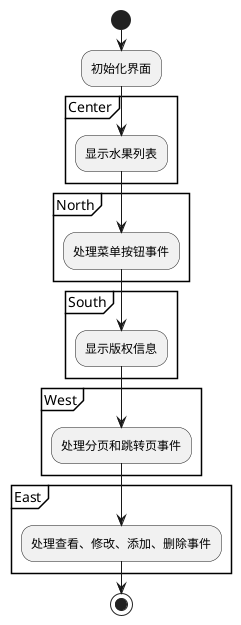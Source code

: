 @startuml
start
:初始化界面;

partition Center {
    :显示水果列表;
}

partition North {
    :处理菜单按钮事件;
}

partition South {
    :显示版权信息;
}

partition West {
    :处理分页和跳转页事件;
}

partition East {
    :处理查看、修改、添加、删除事件;
}

stop
@enduml